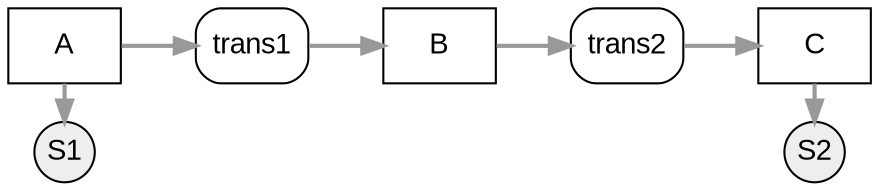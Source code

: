 digraph d {
	node [fontname = "Arial"];
	edge [fontname = "Arial", fontsize=11,color="#999999", penwidth=2, weight=1];

	rankdir=LR
	subgraph sensor {
		node [shape=circle, style=filled, fillcolor="#EEEEEE", fixedsize=true, width=0.4]
		S1
		S2
		}
	subgraph store {
		node [shape=box]
		A
		B
		C
	}
	subgraph process {
		node [shape=box, style=rounded]
		trans1
		trans2
	}
	{rank=same; A S1}
	{rank=same; C S2}
		
A -> trans1 -> B -> trans2 -> C
A -> S1
C -> S2
}
